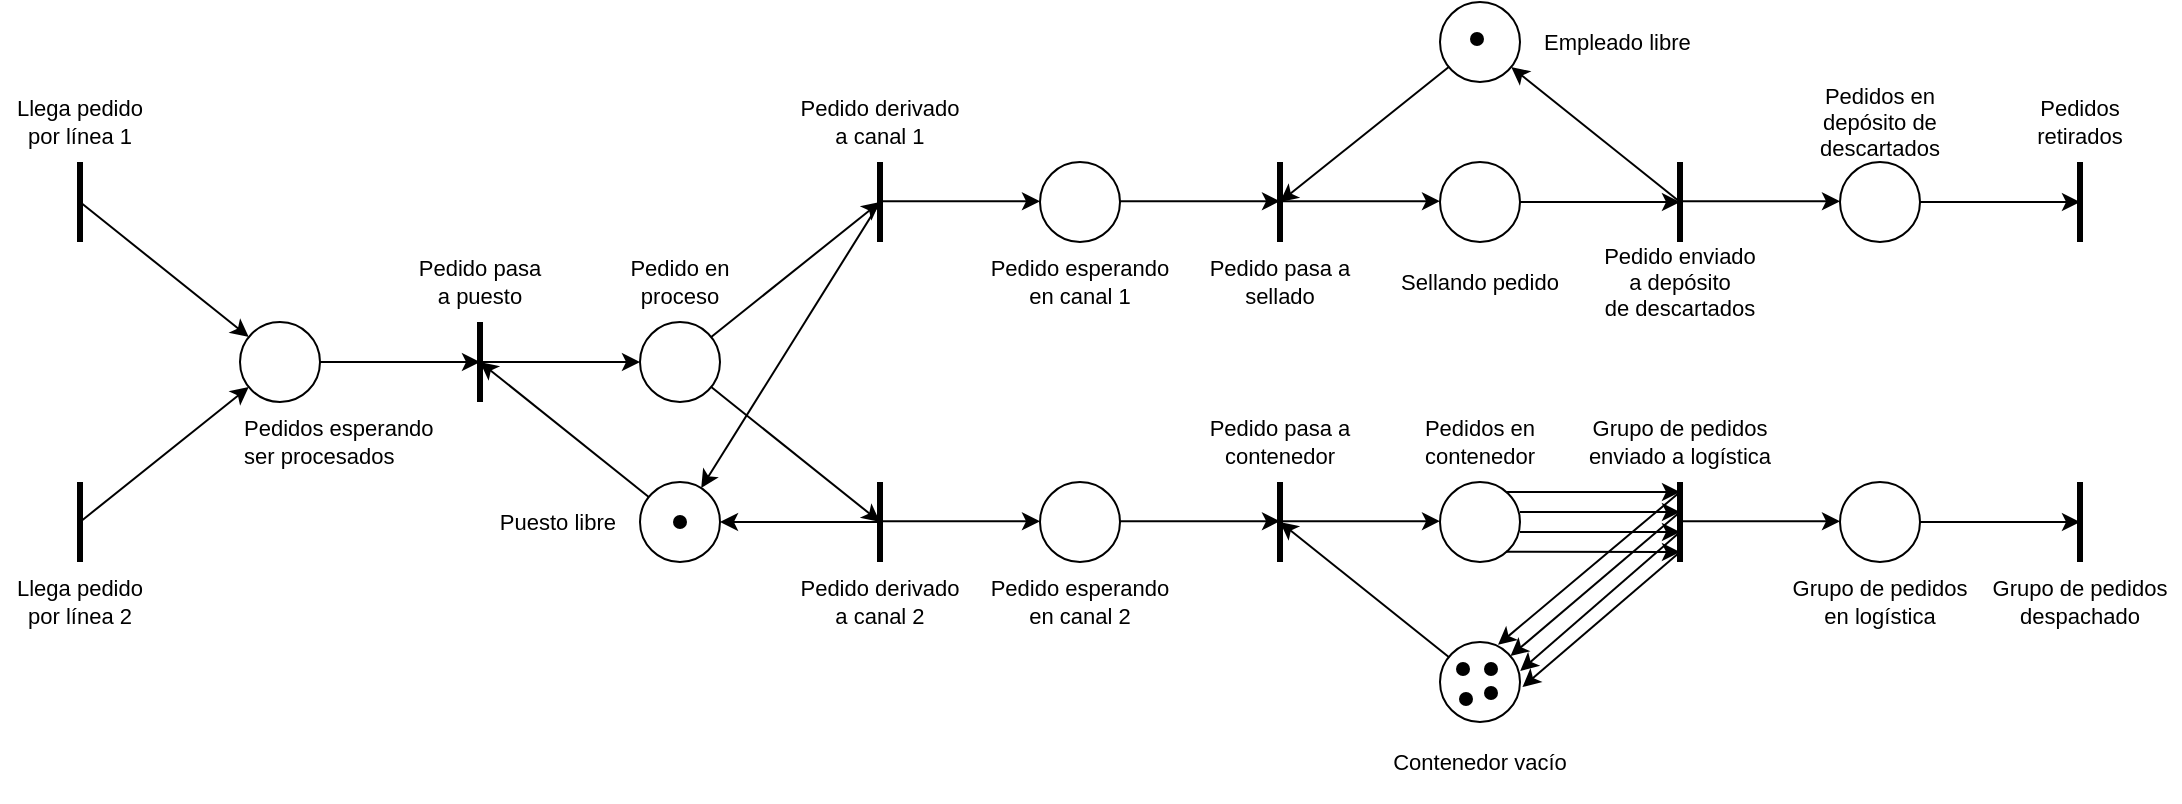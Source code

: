 <mxfile version="13.8.5" type="github">
  <diagram id="LXaQTTn54qJ9uh0leEDC" name="Page-1">
    <mxGraphModel dx="1422" dy="763" grid="1" gridSize="10" guides="1" tooltips="1" connect="1" arrows="1" fold="1" page="1" pageScale="1" pageWidth="1100" pageHeight="850" math="0" shadow="0">
      <root>
        <mxCell id="0" />
        <mxCell id="1" parent="0" />
        <mxCell id="uuuB2XCOFLg7MC-XlWBC-19" style="rounded=0;orthogonalLoop=1;jettySize=auto;html=1;strokeWidth=1;" parent="1" source="uuuB2XCOFLg7MC-XlWBC-1" edge="1">
          <mxGeometry relative="1" as="geometry">
            <mxPoint x="320" y="260" as="targetPoint" />
          </mxGeometry>
        </mxCell>
        <mxCell id="uuuB2XCOFLg7MC-XlWBC-1" value="" style="ellipse;whiteSpace=wrap;html=1;aspect=fixed;" parent="1" vertex="1">
          <mxGeometry x="200" y="240" width="40" height="40" as="geometry" />
        </mxCell>
        <mxCell id="uuuB2XCOFLg7MC-XlWBC-3" value="" style="endArrow=none;html=1;strokeWidth=3;" parent="1" edge="1">
          <mxGeometry width="50" height="50" relative="1" as="geometry">
            <mxPoint x="120" y="200" as="sourcePoint" />
            <mxPoint x="120" y="160" as="targetPoint" />
          </mxGeometry>
        </mxCell>
        <mxCell id="uuuB2XCOFLg7MC-XlWBC-4" value="" style="endArrow=none;html=1;strokeWidth=3;" parent="1" edge="1">
          <mxGeometry width="50" height="50" relative="1" as="geometry">
            <mxPoint x="120" y="360" as="sourcePoint" />
            <mxPoint x="120" y="320" as="targetPoint" />
          </mxGeometry>
        </mxCell>
        <mxCell id="uuuB2XCOFLg7MC-XlWBC-5" value="" style="endArrow=none;html=1;strokeWidth=3;" parent="1" edge="1">
          <mxGeometry width="50" height="50" relative="1" as="geometry">
            <mxPoint x="320" y="280" as="sourcePoint" />
            <mxPoint x="320" y="240" as="targetPoint" />
          </mxGeometry>
        </mxCell>
        <mxCell id="uuuB2XCOFLg7MC-XlWBC-20" style="edgeStyle=none;rounded=0;orthogonalLoop=1;jettySize=auto;html=1;strokeWidth=1;" parent="1" source="uuuB2XCOFLg7MC-XlWBC-6" edge="1">
          <mxGeometry relative="1" as="geometry">
            <mxPoint x="520" y="180" as="targetPoint" />
          </mxGeometry>
        </mxCell>
        <mxCell id="uuuB2XCOFLg7MC-XlWBC-21" style="edgeStyle=none;rounded=0;orthogonalLoop=1;jettySize=auto;html=1;strokeWidth=1;" parent="1" source="uuuB2XCOFLg7MC-XlWBC-6" edge="1">
          <mxGeometry relative="1" as="geometry">
            <mxPoint x="520" y="340" as="targetPoint" />
          </mxGeometry>
        </mxCell>
        <mxCell id="uuuB2XCOFLg7MC-XlWBC-6" value="" style="ellipse;whiteSpace=wrap;html=1;aspect=fixed;" parent="1" vertex="1">
          <mxGeometry x="400" y="240" width="40" height="40" as="geometry" />
        </mxCell>
        <mxCell id="uuuB2XCOFLg7MC-XlWBC-7" value="" style="endArrow=none;html=1;strokeWidth=3;" parent="1" edge="1">
          <mxGeometry width="50" height="50" relative="1" as="geometry">
            <mxPoint x="520" y="200" as="sourcePoint" />
            <mxPoint x="520" y="160" as="targetPoint" />
          </mxGeometry>
        </mxCell>
        <mxCell id="uuuB2XCOFLg7MC-XlWBC-8" value="" style="endArrow=none;html=1;strokeWidth=3;" parent="1" edge="1">
          <mxGeometry width="50" height="50" relative="1" as="geometry">
            <mxPoint x="520" y="360" as="sourcePoint" />
            <mxPoint x="520" y="320" as="targetPoint" />
          </mxGeometry>
        </mxCell>
        <mxCell id="uuuB2XCOFLg7MC-XlWBC-23" style="edgeStyle=none;rounded=0;orthogonalLoop=1;jettySize=auto;html=1;strokeWidth=1;" parent="1" source="uuuB2XCOFLg7MC-XlWBC-9" edge="1">
          <mxGeometry relative="1" as="geometry">
            <mxPoint x="720" y="180" as="targetPoint" />
          </mxGeometry>
        </mxCell>
        <mxCell id="uuuB2XCOFLg7MC-XlWBC-9" value="" style="ellipse;whiteSpace=wrap;html=1;aspect=fixed;" parent="1" vertex="1">
          <mxGeometry x="800" y="80" width="40" height="40" as="geometry" />
        </mxCell>
        <mxCell id="uuuB2XCOFLg7MC-XlWBC-10" value="" style="endArrow=none;html=1;strokeWidth=3;" parent="1" edge="1">
          <mxGeometry width="50" height="50" relative="1" as="geometry">
            <mxPoint x="920" y="200" as="sourcePoint" />
            <mxPoint x="920" y="160" as="targetPoint" />
          </mxGeometry>
        </mxCell>
        <mxCell id="uuuB2XCOFLg7MC-XlWBC-24" style="edgeStyle=none;rounded=0;orthogonalLoop=1;jettySize=auto;html=1;strokeWidth=1;" parent="1" edge="1">
          <mxGeometry relative="1" as="geometry">
            <mxPoint x="920" y="335" as="targetPoint" />
            <mxPoint x="840" y="335" as="sourcePoint" />
          </mxGeometry>
        </mxCell>
        <mxCell id="uuuB2XCOFLg7MC-XlWBC-11" value="" style="ellipse;whiteSpace=wrap;html=1;aspect=fixed;" parent="1" vertex="1">
          <mxGeometry x="800" y="320" width="40" height="40" as="geometry" />
        </mxCell>
        <mxCell id="uuuB2XCOFLg7MC-XlWBC-12" value="" style="endArrow=none;html=1;strokeWidth=3;" parent="1" edge="1">
          <mxGeometry width="50" height="50" relative="1" as="geometry">
            <mxPoint x="920" y="360" as="sourcePoint" />
            <mxPoint x="920" y="320" as="targetPoint" />
          </mxGeometry>
        </mxCell>
        <mxCell id="uuuB2XCOFLg7MC-XlWBC-22" style="edgeStyle=none;rounded=0;orthogonalLoop=1;jettySize=auto;html=1;strokeWidth=1;" parent="1" source="uuuB2XCOFLg7MC-XlWBC-13" edge="1">
          <mxGeometry relative="1" as="geometry">
            <mxPoint x="920" y="180" as="targetPoint" />
          </mxGeometry>
        </mxCell>
        <mxCell id="uuuB2XCOFLg7MC-XlWBC-13" value="" style="ellipse;whiteSpace=wrap;html=1;aspect=fixed;" parent="1" vertex="1">
          <mxGeometry x="800" y="160" width="40" height="40" as="geometry" />
        </mxCell>
        <mxCell id="uuuB2XCOFLg7MC-XlWBC-28" style="edgeStyle=none;rounded=0;orthogonalLoop=1;jettySize=auto;html=1;strokeWidth=1;" parent="1" source="uuuB2XCOFLg7MC-XlWBC-15" edge="1">
          <mxGeometry relative="1" as="geometry">
            <mxPoint x="1120" y="340" as="targetPoint" />
          </mxGeometry>
        </mxCell>
        <mxCell id="uuuB2XCOFLg7MC-XlWBC-15" value="" style="ellipse;whiteSpace=wrap;html=1;aspect=fixed;" parent="1" vertex="1">
          <mxGeometry x="1000" y="320" width="40" height="40" as="geometry" />
        </mxCell>
        <mxCell id="uuuB2XCOFLg7MC-XlWBC-16" value="" style="endArrow=none;html=1;strokeWidth=3;" parent="1" edge="1">
          <mxGeometry width="50" height="50" relative="1" as="geometry">
            <mxPoint x="1120" y="360.0" as="sourcePoint" />
            <mxPoint x="1120" y="320.0" as="targetPoint" />
          </mxGeometry>
        </mxCell>
        <mxCell id="uuuB2XCOFLg7MC-XlWBC-27" style="edgeStyle=none;rounded=0;orthogonalLoop=1;jettySize=auto;html=1;strokeWidth=1;" parent="1" source="uuuB2XCOFLg7MC-XlWBC-17" edge="1">
          <mxGeometry relative="1" as="geometry">
            <mxPoint x="1120" y="180" as="targetPoint" />
          </mxGeometry>
        </mxCell>
        <mxCell id="uuuB2XCOFLg7MC-XlWBC-17" value="" style="ellipse;whiteSpace=wrap;html=1;aspect=fixed;" parent="1" vertex="1">
          <mxGeometry x="1000" y="160" width="40" height="40" as="geometry" />
        </mxCell>
        <mxCell id="uuuB2XCOFLg7MC-XlWBC-18" value="" style="endArrow=none;html=1;strokeWidth=3;" parent="1" edge="1">
          <mxGeometry width="50" height="50" relative="1" as="geometry">
            <mxPoint x="1120" y="200.0" as="sourcePoint" />
            <mxPoint x="1120" y="160.0" as="targetPoint" />
          </mxGeometry>
        </mxCell>
        <mxCell id="uuuB2XCOFLg7MC-XlWBC-29" style="edgeStyle=none;rounded=0;orthogonalLoop=1;jettySize=auto;html=1;strokeWidth=1;" parent="1" edge="1">
          <mxGeometry relative="1" as="geometry">
            <mxPoint x="600" y="339.66" as="targetPoint" />
            <mxPoint x="520" y="339.66" as="sourcePoint" />
          </mxGeometry>
        </mxCell>
        <mxCell id="uuuB2XCOFLg7MC-XlWBC-30" style="edgeStyle=none;rounded=0;orthogonalLoop=1;jettySize=auto;html=1;strokeWidth=1;" parent="1" edge="1">
          <mxGeometry relative="1" as="geometry">
            <mxPoint x="600" y="179.66" as="targetPoint" />
            <mxPoint x="520" y="179.66" as="sourcePoint" />
          </mxGeometry>
        </mxCell>
        <mxCell id="uuuB2XCOFLg7MC-XlWBC-31" style="edgeStyle=none;rounded=0;orthogonalLoop=1;jettySize=auto;html=1;strokeWidth=1;" parent="1" edge="1">
          <mxGeometry relative="1" as="geometry">
            <mxPoint x="1000" y="179.66" as="targetPoint" />
            <mxPoint x="920" y="179.66" as="sourcePoint" />
          </mxGeometry>
        </mxCell>
        <mxCell id="uuuB2XCOFLg7MC-XlWBC-32" style="edgeStyle=none;rounded=0;orthogonalLoop=1;jettySize=auto;html=1;strokeWidth=1;" parent="1" edge="1">
          <mxGeometry relative="1" as="geometry">
            <mxPoint x="1000" y="339.66" as="targetPoint" />
            <mxPoint x="920" y="339.66" as="sourcePoint" />
          </mxGeometry>
        </mxCell>
        <mxCell id="uuuB2XCOFLg7MC-XlWBC-33" style="rounded=0;orthogonalLoop=1;jettySize=auto;html=1;strokeWidth=1;" parent="1" target="uuuB2XCOFLg7MC-XlWBC-1" edge="1">
          <mxGeometry relative="1" as="geometry">
            <mxPoint x="330.0" y="270.0" as="targetPoint" />
            <mxPoint x="120" y="180" as="sourcePoint" />
          </mxGeometry>
        </mxCell>
        <mxCell id="uuuB2XCOFLg7MC-XlWBC-34" style="rounded=0;orthogonalLoop=1;jettySize=auto;html=1;strokeWidth=1;" parent="1" target="uuuB2XCOFLg7MC-XlWBC-1" edge="1">
          <mxGeometry relative="1" as="geometry">
            <mxPoint x="214.383" y="257.506" as="targetPoint" />
            <mxPoint x="120" y="340" as="sourcePoint" />
          </mxGeometry>
        </mxCell>
        <mxCell id="uuuB2XCOFLg7MC-XlWBC-35" style="rounded=0;orthogonalLoop=1;jettySize=auto;html=1;strokeWidth=1;" parent="1" target="uuuB2XCOFLg7MC-XlWBC-6" edge="1">
          <mxGeometry relative="1" as="geometry">
            <mxPoint x="330.0" y="270.0" as="targetPoint" />
            <mxPoint x="320" y="260" as="sourcePoint" />
          </mxGeometry>
        </mxCell>
        <mxCell id="uuuB2XCOFLg7MC-XlWBC-36" style="edgeStyle=none;rounded=0;orthogonalLoop=1;jettySize=auto;html=1;strokeWidth=1;" parent="1" target="uuuB2XCOFLg7MC-XlWBC-9" edge="1">
          <mxGeometry relative="1" as="geometry">
            <mxPoint x="1010" y="189.66" as="targetPoint" />
            <mxPoint x="920" y="180" as="sourcePoint" />
          </mxGeometry>
        </mxCell>
        <mxCell id="uuuB2XCOFLg7MC-XlWBC-43" style="edgeStyle=none;rounded=0;orthogonalLoop=1;jettySize=auto;html=1;strokeWidth=1;fontSize=14;" parent="1" source="uuuB2XCOFLg7MC-XlWBC-42" edge="1">
          <mxGeometry relative="1" as="geometry">
            <mxPoint x="320.0" y="260.0" as="targetPoint" />
          </mxGeometry>
        </mxCell>
        <mxCell id="uuuB2XCOFLg7MC-XlWBC-42" value="" style="ellipse;whiteSpace=wrap;html=1;aspect=fixed;" parent="1" vertex="1">
          <mxGeometry x="400" y="320" width="40" height="40" as="geometry" />
        </mxCell>
        <mxCell id="uuuB2XCOFLg7MC-XlWBC-44" style="edgeStyle=none;rounded=0;orthogonalLoop=1;jettySize=auto;html=1;strokeWidth=1;" parent="1" target="uuuB2XCOFLg7MC-XlWBC-42" edge="1">
          <mxGeometry relative="1" as="geometry">
            <mxPoint x="530" y="190" as="targetPoint" />
            <mxPoint x="520" y="180" as="sourcePoint" />
          </mxGeometry>
        </mxCell>
        <mxCell id="uuuB2XCOFLg7MC-XlWBC-45" style="edgeStyle=none;rounded=0;orthogonalLoop=1;jettySize=auto;html=1;strokeWidth=1;" parent="1" target="uuuB2XCOFLg7MC-XlWBC-42" edge="1">
          <mxGeometry relative="1" as="geometry">
            <mxPoint x="610" y="349.66" as="targetPoint" />
            <mxPoint x="520" y="340" as="sourcePoint" />
          </mxGeometry>
        </mxCell>
        <mxCell id="uuuB2XCOFLg7MC-XlWBC-50" style="edgeStyle=none;rounded=0;orthogonalLoop=1;jettySize=auto;html=1;strokeWidth=1;" parent="1" edge="1">
          <mxGeometry relative="1" as="geometry">
            <mxPoint x="920" y="325" as="targetPoint" />
            <mxPoint x="833.0" y="325" as="sourcePoint" />
          </mxGeometry>
        </mxCell>
        <mxCell id="uuuB2XCOFLg7MC-XlWBC-51" style="edgeStyle=none;rounded=0;orthogonalLoop=1;jettySize=auto;html=1;strokeWidth=1;" parent="1" edge="1">
          <mxGeometry relative="1" as="geometry">
            <mxPoint x="920" y="345" as="targetPoint" />
            <mxPoint x="840.0" y="345" as="sourcePoint" />
          </mxGeometry>
        </mxCell>
        <mxCell id="uuuB2XCOFLg7MC-XlWBC-52" style="edgeStyle=none;rounded=0;orthogonalLoop=1;jettySize=auto;html=1;strokeWidth=1;" parent="1" edge="1">
          <mxGeometry relative="1" as="geometry">
            <mxPoint x="920" y="355" as="targetPoint" />
            <mxPoint x="833.0" y="354.84" as="sourcePoint" />
          </mxGeometry>
        </mxCell>
        <mxCell id="uuuB2XCOFLg7MC-XlWBC-53" value="&lt;div&gt;Llega pedido&lt;/div&gt;&lt;div&gt;por línea 1&lt;br&gt;&lt;/div&gt;" style="text;html=1;strokeColor=none;fillColor=none;align=center;verticalAlign=middle;whiteSpace=wrap;rounded=0;fontSize=11;" parent="1" vertex="1">
          <mxGeometry x="80" y="120" width="80" height="40" as="geometry" />
        </mxCell>
        <mxCell id="uuuB2XCOFLg7MC-XlWBC-54" value="&lt;div&gt;Llega pedido&lt;/div&gt;&lt;div&gt;por línea 2&lt;br&gt;&lt;/div&gt;" style="text;html=1;strokeColor=none;fillColor=none;align=center;verticalAlign=middle;whiteSpace=wrap;rounded=0;fontSize=11;" parent="1" vertex="1">
          <mxGeometry x="80" y="360" width="80" height="40" as="geometry" />
        </mxCell>
        <mxCell id="uuuB2XCOFLg7MC-XlWBC-55" value="Pedidos esperando ser procesados" style="text;html=1;strokeColor=none;fillColor=none;align=left;verticalAlign=middle;whiteSpace=wrap;rounded=0;fontSize=11;" parent="1" vertex="1">
          <mxGeometry x="200" y="280" width="100" height="40" as="geometry" />
        </mxCell>
        <mxCell id="uuuB2XCOFLg7MC-XlWBC-56" value="&lt;div&gt;Pedido pasa&lt;/div&gt;&lt;div&gt;a puesto&lt;br&gt;&lt;/div&gt;" style="text;html=1;strokeColor=none;fillColor=none;align=center;verticalAlign=middle;whiteSpace=wrap;rounded=0;fontSize=11;" parent="1" vertex="1">
          <mxGeometry x="270" y="200" width="100" height="40" as="geometry" />
        </mxCell>
        <mxCell id="uuuB2XCOFLg7MC-XlWBC-57" value="Puesto libre" style="text;html=1;strokeColor=none;fillColor=none;align=right;verticalAlign=middle;whiteSpace=wrap;rounded=0;fontSize=11;" parent="1" vertex="1">
          <mxGeometry x="310" y="320" width="80" height="40" as="geometry" />
        </mxCell>
        <mxCell id="uuuB2XCOFLg7MC-XlWBC-58" value="&lt;div&gt;Pedido en&lt;/div&gt;&lt;div&gt;proceso&lt;br&gt;&lt;/div&gt;" style="text;html=1;strokeColor=none;fillColor=none;align=center;verticalAlign=middle;whiteSpace=wrap;rounded=0;fontSize=11;" parent="1" vertex="1">
          <mxGeometry x="370" y="200" width="100" height="40" as="geometry" />
        </mxCell>
        <mxCell id="uuuB2XCOFLg7MC-XlWBC-59" value="&lt;div&gt;Pedido derivado&lt;/div&gt;&lt;div&gt;a canal 1&lt;br&gt;&lt;/div&gt;" style="text;html=1;strokeColor=none;fillColor=none;align=center;verticalAlign=middle;whiteSpace=wrap;rounded=0;fontSize=11;" parent="1" vertex="1">
          <mxGeometry x="470" y="120" width="100" height="40" as="geometry" />
        </mxCell>
        <mxCell id="uuuB2XCOFLg7MC-XlWBC-60" value="&lt;div&gt;Pedido derivado&lt;/div&gt;&lt;div&gt;a canal 2&lt;br&gt;&lt;/div&gt;" style="text;html=1;strokeColor=none;fillColor=none;align=center;verticalAlign=middle;whiteSpace=wrap;rounded=0;fontSize=11;" parent="1" vertex="1">
          <mxGeometry x="470" y="360" width="100" height="40" as="geometry" />
        </mxCell>
        <mxCell id="uuuB2XCOFLg7MC-XlWBC-61" value="Sellando pedido" style="text;html=1;strokeColor=none;fillColor=none;align=center;verticalAlign=middle;whiteSpace=wrap;rounded=0;fontSize=11;" parent="1" vertex="1">
          <mxGeometry x="770" y="200" width="100" height="40" as="geometry" />
        </mxCell>
        <mxCell id="uuuB2XCOFLg7MC-XlWBC-62" value="Empleado libre" style="text;html=1;strokeColor=none;fillColor=none;align=left;verticalAlign=middle;whiteSpace=wrap;rounded=0;fontSize=11;" parent="1" vertex="1">
          <mxGeometry x="850" y="80" width="100" height="40" as="geometry" />
        </mxCell>
        <mxCell id="uuuB2XCOFLg7MC-XlWBC-66" value="&lt;div&gt;Grupo de pedidos despachado&lt;/div&gt;" style="text;html=1;strokeColor=none;fillColor=none;align=center;verticalAlign=middle;whiteSpace=wrap;rounded=0;fontSize=11;" parent="1" vertex="1">
          <mxGeometry x="1070" y="360" width="100" height="40" as="geometry" />
        </mxCell>
        <mxCell id="uuuB2XCOFLg7MC-XlWBC-67" value="&lt;div&gt;Pedidos&lt;/div&gt;&lt;div&gt;retirados&lt;/div&gt;" style="text;html=1;strokeColor=none;fillColor=none;align=center;verticalAlign=middle;whiteSpace=wrap;rounded=0;fontSize=11;" parent="1" vertex="1">
          <mxGeometry x="1070" y="120" width="100" height="40" as="geometry" />
        </mxCell>
        <mxCell id="uuuB2XCOFLg7MC-XlWBC-69" value="&lt;div&gt;Pedidos en depósito de descartados&lt;br&gt;&lt;/div&gt;" style="text;html=1;strokeColor=none;fillColor=none;align=center;verticalAlign=middle;whiteSpace=wrap;rounded=0;fontSize=11;" parent="1" vertex="1">
          <mxGeometry x="970" y="120" width="100" height="40" as="geometry" />
        </mxCell>
        <mxCell id="uuuB2XCOFLg7MC-XlWBC-70" value="&lt;div&gt;Pedido enviado&lt;/div&gt;&lt;div&gt;a depósito&lt;/div&gt;&lt;div&gt;de descartados&lt;br&gt;&lt;/div&gt;" style="text;html=1;strokeColor=none;fillColor=none;align=center;verticalAlign=middle;whiteSpace=wrap;rounded=0;fontSize=11;" parent="1" vertex="1">
          <mxGeometry x="870" y="200" width="100" height="40" as="geometry" />
        </mxCell>
        <mxCell id="FtbL1wwSHcMSIWQMecib-1" value="" style="endArrow=none;html=1;strokeWidth=3;" parent="1" edge="1">
          <mxGeometry width="50" height="50" relative="1" as="geometry">
            <mxPoint x="720" y="200" as="sourcePoint" />
            <mxPoint x="720" y="160" as="targetPoint" />
          </mxGeometry>
        </mxCell>
        <mxCell id="FtbL1wwSHcMSIWQMecib-2" value="" style="ellipse;whiteSpace=wrap;html=1;aspect=fixed;" parent="1" vertex="1">
          <mxGeometry x="600" y="160" width="40" height="40" as="geometry" />
        </mxCell>
        <mxCell id="FtbL1wwSHcMSIWQMecib-3" style="edgeStyle=none;rounded=0;orthogonalLoop=1;jettySize=auto;html=1;strokeWidth=1;" parent="1" edge="1">
          <mxGeometry relative="1" as="geometry">
            <mxPoint x="720" y="179.58" as="targetPoint" />
            <mxPoint x="640" y="179.58" as="sourcePoint" />
          </mxGeometry>
        </mxCell>
        <mxCell id="FtbL1wwSHcMSIWQMecib-4" style="edgeStyle=none;rounded=0;orthogonalLoop=1;jettySize=auto;html=1;strokeWidth=1;" parent="1" edge="1">
          <mxGeometry relative="1" as="geometry">
            <mxPoint x="800" y="179.58" as="targetPoint" />
            <mxPoint x="720" y="179.58" as="sourcePoint" />
          </mxGeometry>
        </mxCell>
        <mxCell id="FtbL1wwSHcMSIWQMecib-6" value="" style="endArrow=none;html=1;strokeWidth=3;" parent="1" edge="1">
          <mxGeometry width="50" height="50" relative="1" as="geometry">
            <mxPoint x="720" y="360" as="sourcePoint" />
            <mxPoint x="720" y="320" as="targetPoint" />
          </mxGeometry>
        </mxCell>
        <mxCell id="FtbL1wwSHcMSIWQMecib-7" value="" style="ellipse;whiteSpace=wrap;html=1;aspect=fixed;" parent="1" vertex="1">
          <mxGeometry x="600" y="320" width="40" height="40" as="geometry" />
        </mxCell>
        <mxCell id="FtbL1wwSHcMSIWQMecib-8" style="edgeStyle=none;rounded=0;orthogonalLoop=1;jettySize=auto;html=1;strokeWidth=1;" parent="1" edge="1">
          <mxGeometry relative="1" as="geometry">
            <mxPoint x="720" y="339.58" as="targetPoint" />
            <mxPoint x="640" y="339.58" as="sourcePoint" />
          </mxGeometry>
        </mxCell>
        <mxCell id="FtbL1wwSHcMSIWQMecib-9" style="edgeStyle=none;rounded=0;orthogonalLoop=1;jettySize=auto;html=1;strokeWidth=1;" parent="1" edge="1">
          <mxGeometry relative="1" as="geometry">
            <mxPoint x="800" y="339.58" as="targetPoint" />
            <mxPoint x="720" y="339.58" as="sourcePoint" />
          </mxGeometry>
        </mxCell>
        <mxCell id="FtbL1wwSHcMSIWQMecib-10" value="&lt;div&gt;Pedido esperando&lt;br&gt;&lt;/div&gt;&lt;div&gt;en canal 2&lt;br&gt;&lt;/div&gt;" style="text;html=1;strokeColor=none;fillColor=none;align=center;verticalAlign=middle;whiteSpace=wrap;rounded=0;fontSize=11;" parent="1" vertex="1">
          <mxGeometry x="570" y="360" width="100" height="40" as="geometry" />
        </mxCell>
        <mxCell id="FtbL1wwSHcMSIWQMecib-11" value="&lt;div&gt;Pedido esperando&lt;br&gt;&lt;/div&gt;&lt;div&gt;en canal 1&lt;br&gt;&lt;/div&gt;" style="text;html=1;strokeColor=none;fillColor=none;align=center;verticalAlign=middle;whiteSpace=wrap;rounded=0;fontSize=11;" parent="1" vertex="1">
          <mxGeometry x="570" y="200" width="100" height="40" as="geometry" />
        </mxCell>
        <mxCell id="FtbL1wwSHcMSIWQMecib-12" value="Pedidos en contenedor" style="text;html=1;strokeColor=none;fillColor=none;align=center;verticalAlign=middle;whiteSpace=wrap;rounded=0;fontSize=11;" parent="1" vertex="1">
          <mxGeometry x="770" y="280" width="100" height="40" as="geometry" />
        </mxCell>
        <mxCell id="FtbL1wwSHcMSIWQMecib-13" value="&lt;div&gt;Grupo de pedidos enviado a logística&lt;br&gt;&lt;/div&gt;" style="text;html=1;strokeColor=none;fillColor=none;align=center;verticalAlign=middle;whiteSpace=wrap;rounded=0;fontSize=11;" parent="1" vertex="1">
          <mxGeometry x="870" y="280" width="100" height="40" as="geometry" />
        </mxCell>
        <mxCell id="FtbL1wwSHcMSIWQMecib-14" value="" style="ellipse;whiteSpace=wrap;html=1;aspect=fixed;" parent="1" vertex="1">
          <mxGeometry x="800" y="400" width="40" height="40" as="geometry" />
        </mxCell>
        <mxCell id="FtbL1wwSHcMSIWQMecib-15" style="edgeStyle=none;rounded=0;orthogonalLoop=1;jettySize=auto;html=1;strokeWidth=1;entryX=1.031;entryY=0.563;entryDx=0;entryDy=0;entryPerimeter=0;" parent="1" target="FtbL1wwSHcMSIWQMecib-14" edge="1">
          <mxGeometry relative="1" as="geometry">
            <mxPoint x="860" y="430" as="targetPoint" />
            <mxPoint x="920" y="355" as="sourcePoint" />
          </mxGeometry>
        </mxCell>
        <mxCell id="FtbL1wwSHcMSIWQMecib-16" style="edgeStyle=none;rounded=0;orthogonalLoop=1;jettySize=auto;html=1;strokeWidth=1;entryX=1.003;entryY=0.361;entryDx=0;entryDy=0;entryPerimeter=0;" parent="1" target="FtbL1wwSHcMSIWQMecib-14" edge="1">
          <mxGeometry relative="1" as="geometry">
            <mxPoint x="860" y="417.5" as="targetPoint" />
            <mxPoint x="920" y="345" as="sourcePoint" />
          </mxGeometry>
        </mxCell>
        <mxCell id="FtbL1wwSHcMSIWQMecib-17" style="edgeStyle=none;rounded=0;orthogonalLoop=1;jettySize=auto;html=1;strokeWidth=1;entryX=0.725;entryY=0.035;entryDx=0;entryDy=0;entryPerimeter=0;" parent="1" target="FtbL1wwSHcMSIWQMecib-14" edge="1">
          <mxGeometry relative="1" as="geometry">
            <mxPoint x="860" y="392.5" as="targetPoint" />
            <mxPoint x="920" y="325" as="sourcePoint" />
          </mxGeometry>
        </mxCell>
        <mxCell id="FtbL1wwSHcMSIWQMecib-18" style="edgeStyle=none;rounded=0;orthogonalLoop=1;jettySize=auto;html=1;strokeWidth=1;" parent="1" target="FtbL1wwSHcMSIWQMecib-14" edge="1">
          <mxGeometry relative="1" as="geometry">
            <mxPoint x="860" y="400" as="targetPoint" />
            <mxPoint x="920" y="335" as="sourcePoint" />
          </mxGeometry>
        </mxCell>
        <mxCell id="FtbL1wwSHcMSIWQMecib-19" style="edgeStyle=none;rounded=0;orthogonalLoop=1;jettySize=auto;html=1;strokeWidth=1;" parent="1" source="FtbL1wwSHcMSIWQMecib-14" edge="1">
          <mxGeometry relative="1" as="geometry">
            <mxPoint x="720" y="340" as="targetPoint" />
            <mxPoint x="730" y="349.58" as="sourcePoint" />
          </mxGeometry>
        </mxCell>
        <mxCell id="FtbL1wwSHcMSIWQMecib-21" value="" style="ellipse;whiteSpace=wrap;html=1;aspect=fixed;strokeColor=none;fillColor=#000000;" parent="1" vertex="1">
          <mxGeometry x="815" y="95" width="7" height="7" as="geometry" />
        </mxCell>
        <mxCell id="FtbL1wwSHcMSIWQMecib-22" value="" style="ellipse;whiteSpace=wrap;html=1;aspect=fixed;strokeColor=none;fillColor=#000000;" parent="1" vertex="1">
          <mxGeometry x="416.5" y="336.5" width="7" height="7" as="geometry" />
        </mxCell>
        <mxCell id="FtbL1wwSHcMSIWQMecib-23" value="" style="ellipse;whiteSpace=wrap;html=1;aspect=fixed;strokeColor=none;fillColor=#000000;" parent="1" vertex="1">
          <mxGeometry x="808" y="410" width="7" height="7" as="geometry" />
        </mxCell>
        <mxCell id="FtbL1wwSHcMSIWQMecib-24" value="" style="ellipse;whiteSpace=wrap;html=1;aspect=fixed;strokeColor=none;fillColor=#000000;" parent="1" vertex="1">
          <mxGeometry x="822" y="410" width="7" height="7" as="geometry" />
        </mxCell>
        <mxCell id="FtbL1wwSHcMSIWQMecib-25" value="" style="ellipse;whiteSpace=wrap;html=1;aspect=fixed;strokeColor=none;fillColor=#000000;" parent="1" vertex="1">
          <mxGeometry x="822" y="422" width="7" height="7" as="geometry" />
        </mxCell>
        <mxCell id="FtbL1wwSHcMSIWQMecib-26" value="" style="ellipse;whiteSpace=wrap;html=1;aspect=fixed;strokeColor=none;fillColor=#000000;" parent="1" vertex="1">
          <mxGeometry x="809.5" y="425" width="7" height="7" as="geometry" />
        </mxCell>
        <mxCell id="FtbL1wwSHcMSIWQMecib-27" value="Pedido pasa a sellado" style="text;html=1;strokeColor=none;fillColor=none;align=center;verticalAlign=middle;whiteSpace=wrap;rounded=0;fontSize=11;" parent="1" vertex="1">
          <mxGeometry x="670" y="200" width="100" height="40" as="geometry" />
        </mxCell>
        <mxCell id="FtbL1wwSHcMSIWQMecib-28" value="Pedido pasa a contenedor" style="text;html=1;strokeColor=none;fillColor=none;align=center;verticalAlign=middle;whiteSpace=wrap;rounded=0;fontSize=11;" parent="1" vertex="1">
          <mxGeometry x="670" y="280" width="100" height="40" as="geometry" />
        </mxCell>
        <mxCell id="FtbL1wwSHcMSIWQMecib-29" value="&lt;div&gt;Grupo de pedidos en logística&lt;br&gt;&lt;/div&gt;" style="text;html=1;strokeColor=none;fillColor=none;align=center;verticalAlign=middle;whiteSpace=wrap;rounded=0;fontSize=11;" parent="1" vertex="1">
          <mxGeometry x="970" y="360" width="100" height="40" as="geometry" />
        </mxCell>
        <mxCell id="kA8h3xM4LFZ_vXONTPul-1" value="Contenedor vacío" style="text;html=1;strokeColor=none;fillColor=none;align=center;verticalAlign=middle;whiteSpace=wrap;rounded=0;fontSize=11;" vertex="1" parent="1">
          <mxGeometry x="760" y="440" width="120" height="40" as="geometry" />
        </mxCell>
      </root>
    </mxGraphModel>
  </diagram>
</mxfile>
